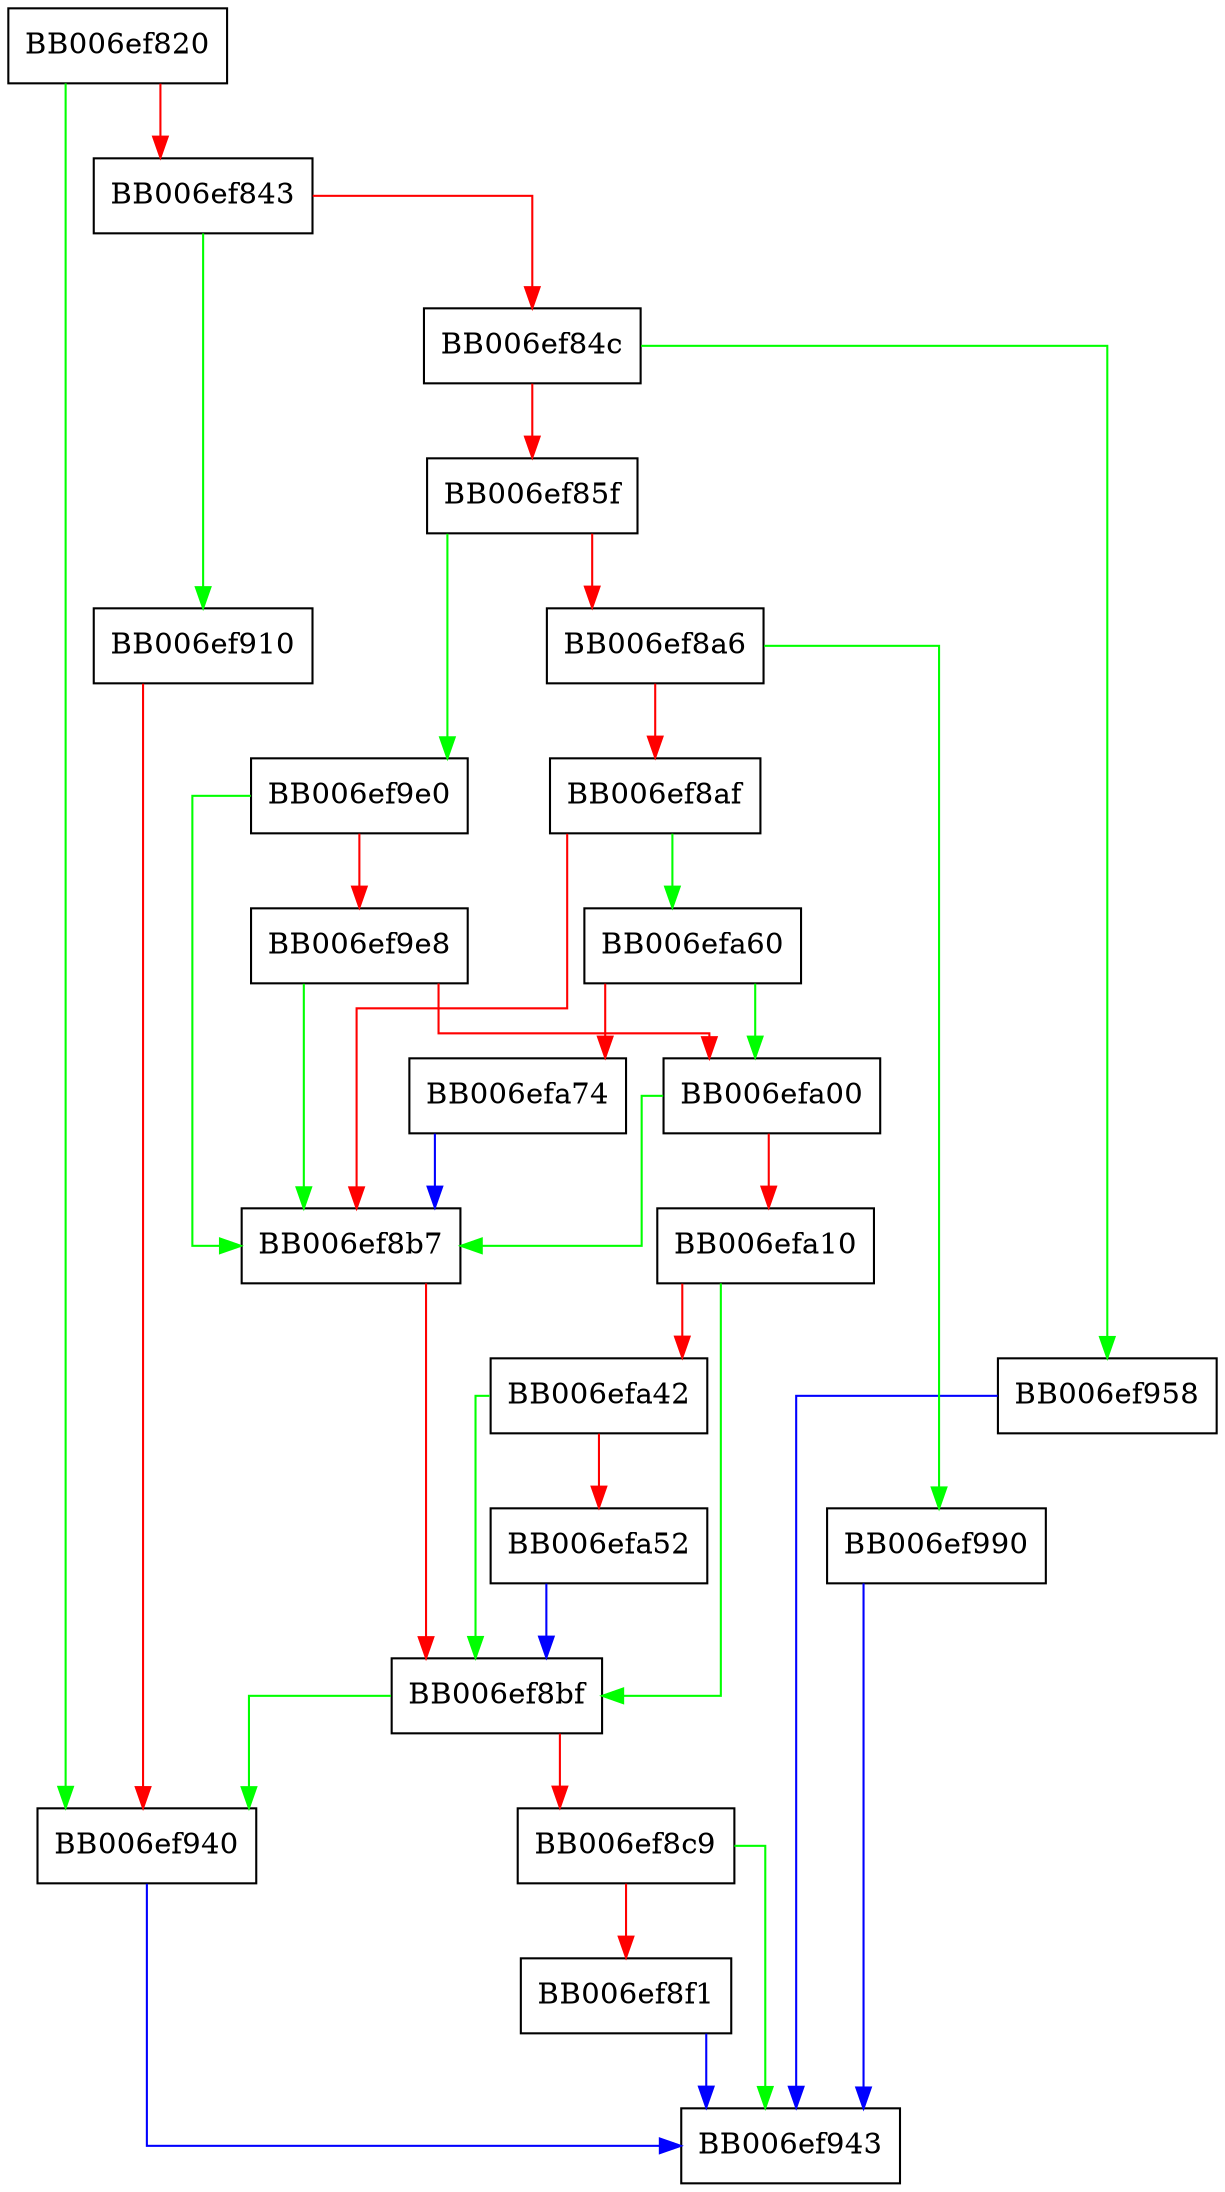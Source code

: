 digraph ed25519_signverify_init {
  node [shape="box"];
  graph [splines=ortho];
  BB006ef820 -> BB006ef940 [color="green"];
  BB006ef820 -> BB006ef843 [color="red"];
  BB006ef843 -> BB006ef910 [color="green"];
  BB006ef843 -> BB006ef84c [color="red"];
  BB006ef84c -> BB006ef958 [color="green"];
  BB006ef84c -> BB006ef85f [color="red"];
  BB006ef85f -> BB006ef9e0 [color="green"];
  BB006ef85f -> BB006ef8a6 [color="red"];
  BB006ef8a6 -> BB006ef990 [color="green"];
  BB006ef8a6 -> BB006ef8af [color="red"];
  BB006ef8af -> BB006efa60 [color="green"];
  BB006ef8af -> BB006ef8b7 [color="red"];
  BB006ef8b7 -> BB006ef8bf [color="red"];
  BB006ef8bf -> BB006ef940 [color="green"];
  BB006ef8bf -> BB006ef8c9 [color="red"];
  BB006ef8c9 -> BB006ef943 [color="green"];
  BB006ef8c9 -> BB006ef8f1 [color="red"];
  BB006ef8f1 -> BB006ef943 [color="blue"];
  BB006ef910 -> BB006ef940 [color="red"];
  BB006ef940 -> BB006ef943 [color="blue"];
  BB006ef958 -> BB006ef943 [color="blue"];
  BB006ef990 -> BB006ef943 [color="blue"];
  BB006ef9e0 -> BB006ef8b7 [color="green"];
  BB006ef9e0 -> BB006ef9e8 [color="red"];
  BB006ef9e8 -> BB006ef8b7 [color="green"];
  BB006ef9e8 -> BB006efa00 [color="red"];
  BB006efa00 -> BB006ef8b7 [color="green"];
  BB006efa00 -> BB006efa10 [color="red"];
  BB006efa10 -> BB006ef8bf [color="green"];
  BB006efa10 -> BB006efa42 [color="red"];
  BB006efa42 -> BB006ef8bf [color="green"];
  BB006efa42 -> BB006efa52 [color="red"];
  BB006efa52 -> BB006ef8bf [color="blue"];
  BB006efa60 -> BB006efa00 [color="green"];
  BB006efa60 -> BB006efa74 [color="red"];
  BB006efa74 -> BB006ef8b7 [color="blue"];
}